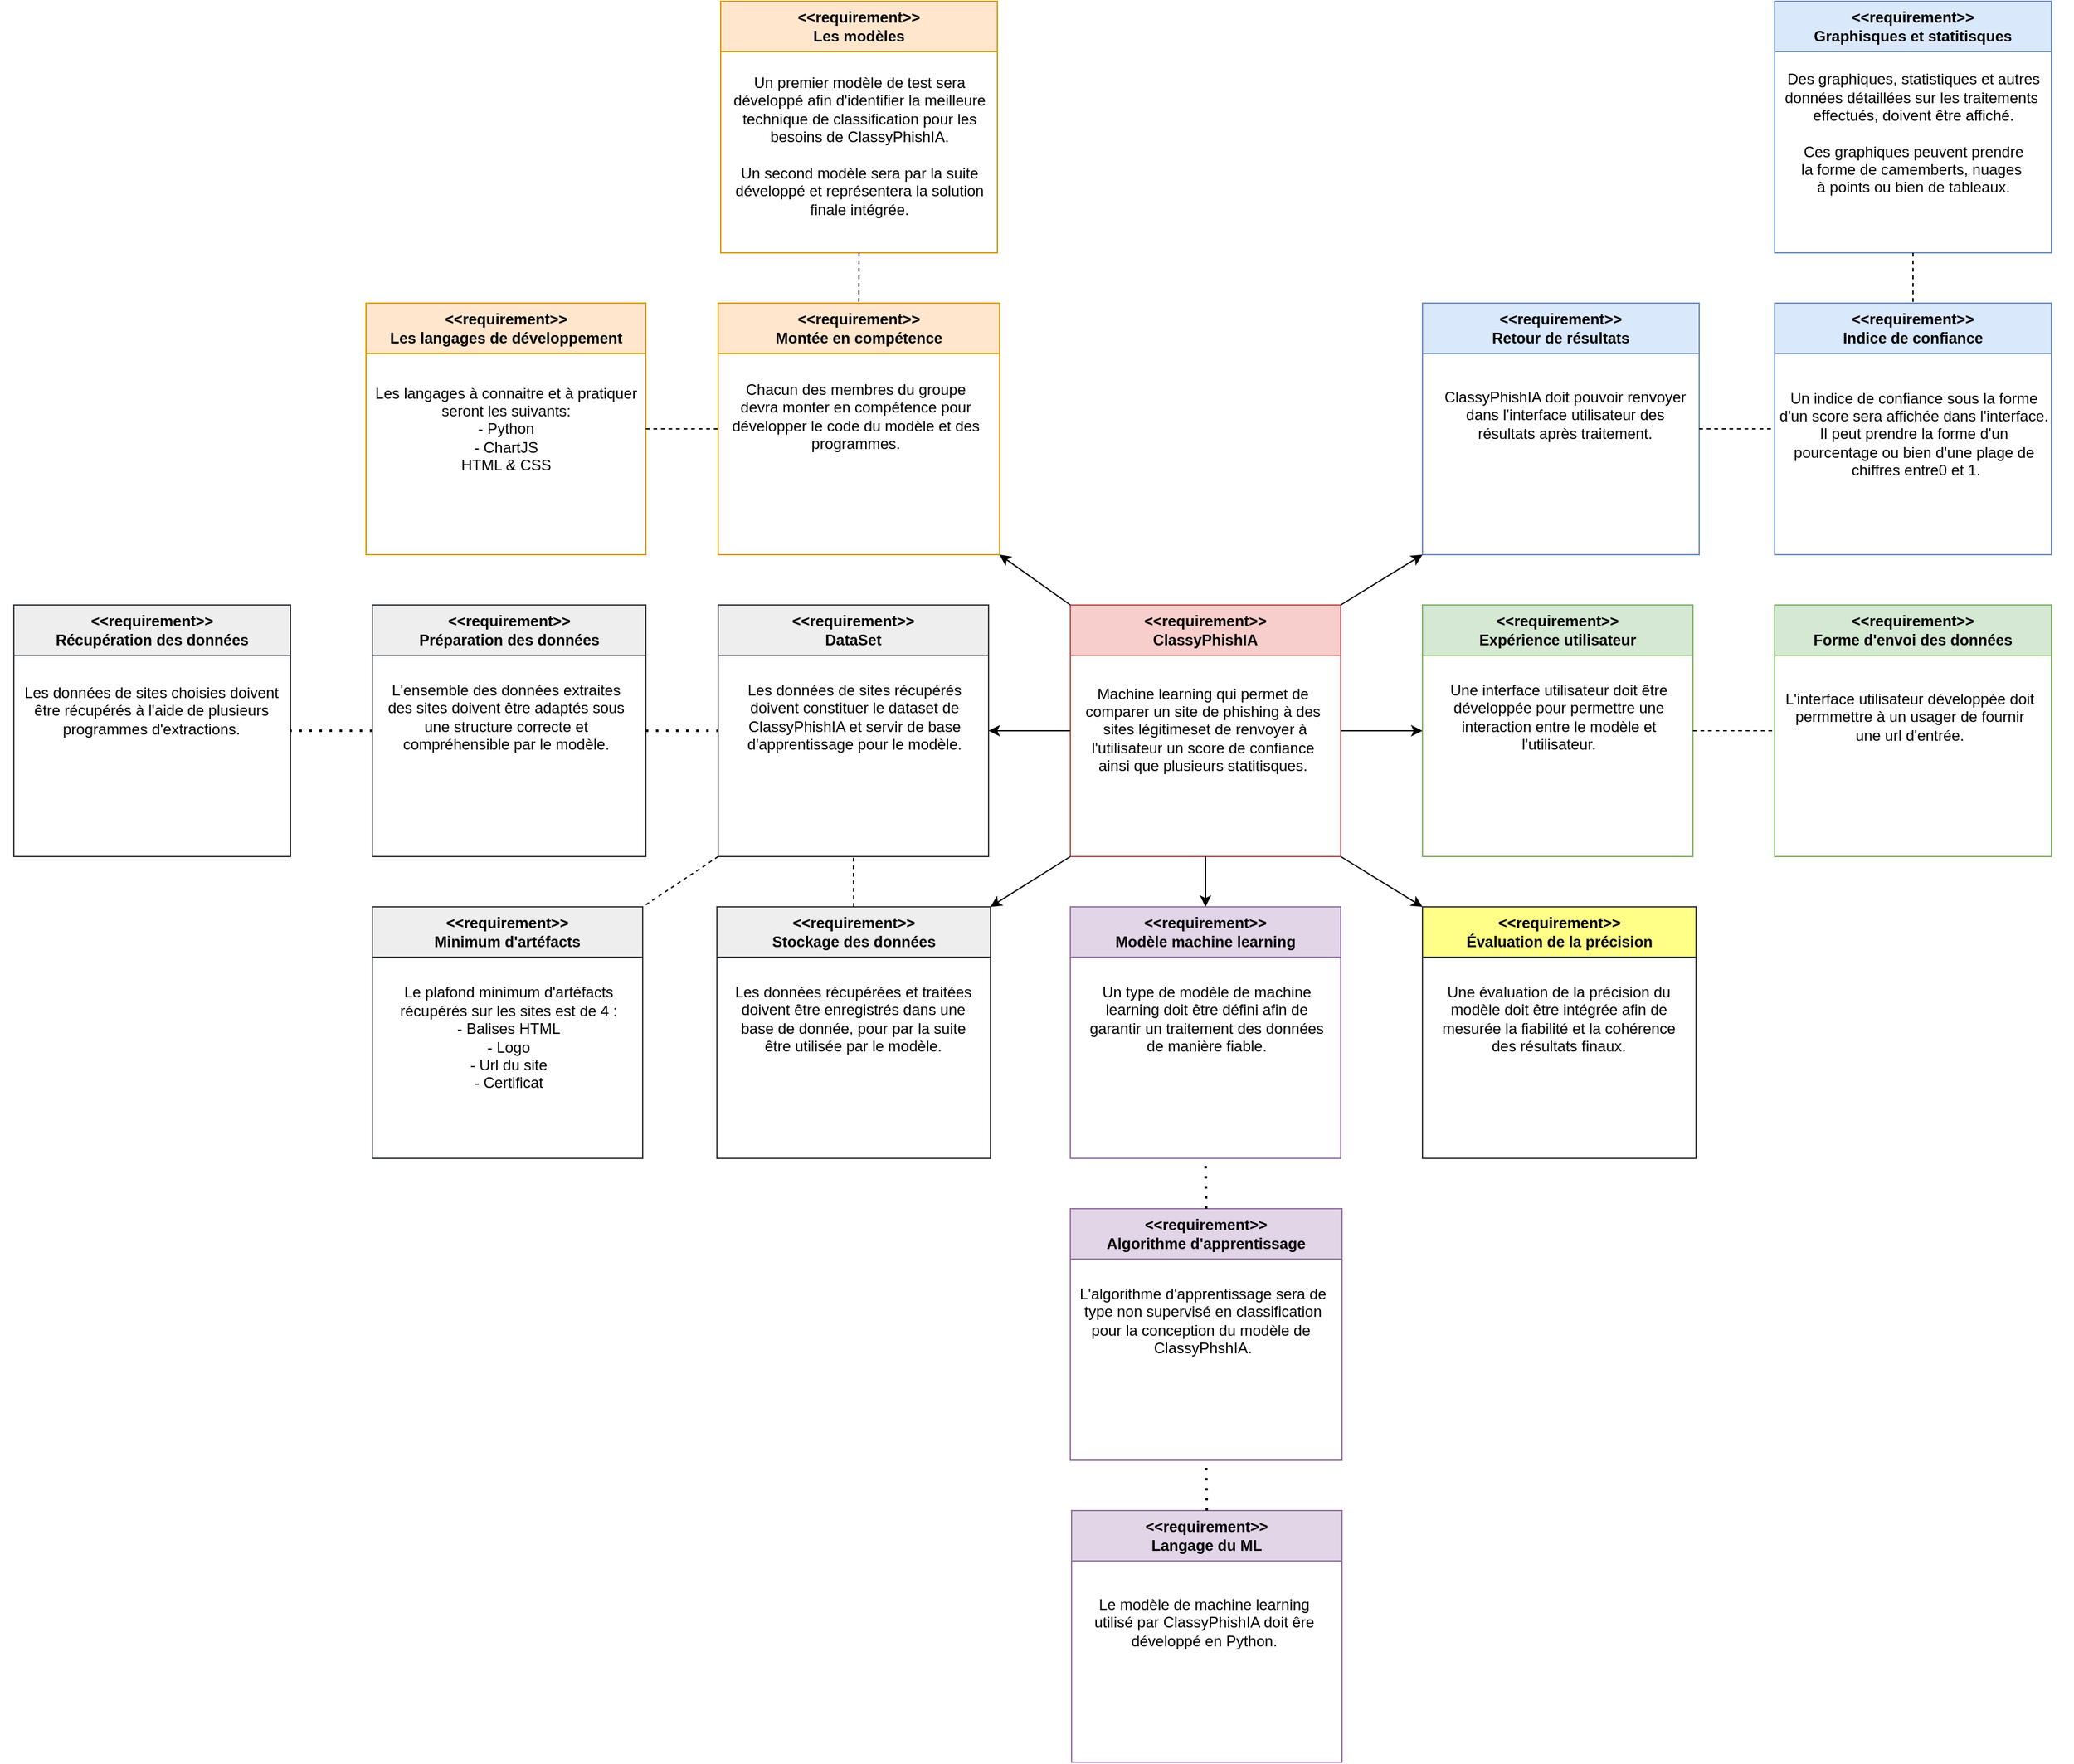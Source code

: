 <mxfile version="24.5.2" type="device">
  <diagram name="Page-1" id="CR-Ju6o2w32Jvxik7PY4">
    <mxGraphModel dx="3218" dy="1891" grid="1" gridSize="10" guides="1" tooltips="1" connect="1" arrows="1" fold="1" page="1" pageScale="1" pageWidth="1169" pageHeight="827" math="0" shadow="0">
      <root>
        <mxCell id="0" />
        <mxCell id="1" parent="0" />
        <mxCell id="ZPvJgHnBLlY34Y61mZZf-1" value="&lt;div&gt;&amp;lt;&amp;lt;requirement&amp;gt;&amp;gt;&lt;/div&gt;&lt;div&gt;ClassyPhishIA&lt;/div&gt;" style="swimlane;whiteSpace=wrap;html=1;startSize=40;fillColor=#f8cecc;strokeColor=#b85450;" vertex="1" parent="1">
          <mxGeometry x="410" y="280" width="215" height="200" as="geometry" />
        </mxCell>
        <mxCell id="ZPvJgHnBLlY34Y61mZZf-2" value="&lt;div&gt;Machine learning qui permet de&lt;/div&gt;&lt;div&gt;comparer un site de phishing à des&lt;/div&gt;&lt;div&gt;&amp;nbsp;sites légitimeset de renvoyer à&lt;/div&gt;&lt;div&gt;l&#39;utilisateur un score de confiance&lt;/div&gt;&lt;div&gt;ainsi que plusieurs statitisques.&lt;br&gt;&lt;/div&gt;" style="text;html=1;align=center;verticalAlign=middle;resizable=0;points=[];autosize=1;strokeColor=none;fillColor=none;" vertex="1" parent="ZPvJgHnBLlY34Y61mZZf-1">
          <mxGeometry x="-5" y="54" width="220" height="90" as="geometry" />
        </mxCell>
        <mxCell id="ZPvJgHnBLlY34Y61mZZf-3" value="&lt;div&gt;&amp;lt;&amp;lt;requirement&amp;gt;&amp;gt;&lt;br&gt;&lt;/div&gt;&lt;div&gt;Modèle machine learning&lt;/div&gt;" style="swimlane;whiteSpace=wrap;html=1;startSize=40;fillColor=#e1d5e7;strokeColor=#9673a6;" vertex="1" parent="1">
          <mxGeometry x="410" y="520" width="215" height="200" as="geometry" />
        </mxCell>
        <mxCell id="ZPvJgHnBLlY34Y61mZZf-4" value="&lt;div&gt;Un type de modèle de machine&lt;/div&gt;&lt;div&gt;learning doit être défini afin de&lt;/div&gt;&lt;div&gt;garantir un traitement des données&lt;/div&gt;&lt;div&gt;de manière fiable.&lt;br&gt;&lt;/div&gt;" style="text;html=1;align=center;verticalAlign=middle;resizable=0;points=[];autosize=1;strokeColor=none;fillColor=none;" vertex="1" parent="ZPvJgHnBLlY34Y61mZZf-3">
          <mxGeometry x="-2.5" y="54" width="220" height="70" as="geometry" />
        </mxCell>
        <mxCell id="ZPvJgHnBLlY34Y61mZZf-5" value="&lt;div&gt;&amp;lt;&amp;lt;requirement&amp;gt;&amp;gt;&lt;/div&gt;&lt;div&gt;Algorithme d&#39;apprentissage&lt;/div&gt;" style="swimlane;whiteSpace=wrap;html=1;startSize=40;fillColor=#e1d5e7;strokeColor=#9673a6;" vertex="1" parent="1">
          <mxGeometry x="410" y="760" width="216" height="200" as="geometry" />
        </mxCell>
        <mxCell id="ZPvJgHnBLlY34Y61mZZf-6" value="&lt;div&gt;L&#39;algorithme d&#39;apprentissage sera de&lt;/div&gt;&lt;div&gt;type non supervisé en classification&lt;/div&gt;&lt;div&gt;pour la conception du modèle de&amp;nbsp;&lt;/div&gt;&lt;div&gt;ClassyPhshIA.&lt;br&gt;&lt;/div&gt;" style="text;html=1;align=center;verticalAlign=middle;resizable=0;points=[];autosize=1;strokeColor=none;fillColor=none;" vertex="1" parent="ZPvJgHnBLlY34Y61mZZf-5">
          <mxGeometry x="-10" y="54" width="230" height="70" as="geometry" />
        </mxCell>
        <mxCell id="ZPvJgHnBLlY34Y61mZZf-7" value="&lt;div&gt;&amp;lt;&amp;lt;requirement&amp;gt;&amp;gt;&lt;/div&gt;&lt;div&gt;Langage du ML&lt;br&gt;&lt;/div&gt;" style="swimlane;whiteSpace=wrap;html=1;startSize=40;fillColor=#e1d5e7;strokeColor=#9673a6;" vertex="1" parent="1">
          <mxGeometry x="411" y="1000" width="215" height="200" as="geometry" />
        </mxCell>
        <mxCell id="ZPvJgHnBLlY34Y61mZZf-8" value="&lt;div&gt;Le modèle de machine learning&lt;/div&gt;&lt;div&gt;utilisé par ClassyPhishIA doit êre&lt;/div&gt;&lt;div&gt;développé en Python.&lt;br&gt;&lt;/div&gt;" style="text;html=1;align=center;verticalAlign=middle;resizable=0;points=[];autosize=1;strokeColor=none;fillColor=none;" vertex="1" parent="ZPvJgHnBLlY34Y61mZZf-7">
          <mxGeometry x="5" y="59" width="200" height="60" as="geometry" />
        </mxCell>
        <mxCell id="ZPvJgHnBLlY34Y61mZZf-9" value="&lt;div&gt;&amp;lt;&amp;lt;requirement&amp;gt;&amp;gt;&lt;br&gt;&lt;/div&gt;&lt;div&gt;Expérience utilisateur&lt;br&gt;&lt;/div&gt;" style="swimlane;whiteSpace=wrap;html=1;startSize=40;fillColor=#d5e8d4;strokeColor=#82b366;" vertex="1" parent="1">
          <mxGeometry x="690" y="280" width="215" height="200" as="geometry" />
        </mxCell>
        <mxCell id="ZPvJgHnBLlY34Y61mZZf-10" value="&lt;div&gt;Une interface utilisateur doit être&lt;/div&gt;&lt;div&gt;développée pour permettre une&lt;/div&gt;&lt;div&gt;interaction entre le modèle et&lt;/div&gt;&lt;div&gt;l&#39;utilisateur.&lt;br&gt;&lt;/div&gt;" style="text;html=1;align=center;verticalAlign=middle;resizable=0;points=[];autosize=1;strokeColor=none;fillColor=none;" vertex="1" parent="ZPvJgHnBLlY34Y61mZZf-9">
          <mxGeometry x="7.5" y="54" width="200" height="70" as="geometry" />
        </mxCell>
        <mxCell id="ZPvJgHnBLlY34Y61mZZf-11" value="&lt;div&gt;&amp;lt;&amp;lt;requirement&amp;gt;&amp;gt;&lt;br&gt;&lt;/div&gt;&lt;div&gt;Forme d&#39;envoi des données&lt;br&gt;&lt;/div&gt;" style="swimlane;whiteSpace=wrap;html=1;startSize=40;fillColor=#d5e8d4;strokeColor=#82b366;" vertex="1" parent="1">
          <mxGeometry x="970" y="280" width="220" height="200" as="geometry" />
        </mxCell>
        <mxCell id="ZPvJgHnBLlY34Y61mZZf-12" value="&lt;div&gt;L&#39;interface utilisateur développée doit &lt;br&gt;&lt;/div&gt;&lt;div&gt;permmettre à un usager de fournir&lt;/div&gt;&lt;div&gt;une url d&#39;entrée.&lt;br&gt;&lt;/div&gt;" style="text;html=1;align=center;verticalAlign=middle;resizable=0;points=[];autosize=1;strokeColor=none;fillColor=none;" vertex="1" parent="ZPvJgHnBLlY34Y61mZZf-11">
          <mxGeometry x="-8" y="59" width="230" height="60" as="geometry" />
        </mxCell>
        <mxCell id="ZPvJgHnBLlY34Y61mZZf-13" value="&lt;div&gt;&amp;lt;&amp;lt;requirement&amp;gt;&amp;gt;&lt;/div&gt;&lt;div&gt;Retour de résultats&lt;br&gt;&lt;/div&gt;" style="swimlane;whiteSpace=wrap;html=1;startSize=40;fillColor=#dae8fc;strokeColor=#6c8ebf;" vertex="1" parent="1">
          <mxGeometry x="690" y="40" width="220" height="200" as="geometry" />
        </mxCell>
        <mxCell id="ZPvJgHnBLlY34Y61mZZf-14" value="&lt;div&gt;ClassyPhishIA doit pouvoir renvoyer&lt;/div&gt;&lt;div&gt;dans l&#39;interface utilisateur des&lt;/div&gt;&lt;div&gt;résultats après traitement.&lt;br&gt;&lt;/div&gt;" style="text;html=1;align=center;verticalAlign=middle;resizable=0;points=[];autosize=1;strokeColor=none;fillColor=none;" vertex="1" parent="ZPvJgHnBLlY34Y61mZZf-13">
          <mxGeometry x="2.5" y="59" width="220" height="60" as="geometry" />
        </mxCell>
        <mxCell id="ZPvJgHnBLlY34Y61mZZf-15" value="&lt;div&gt;&amp;lt;&amp;lt;requirement&amp;gt;&amp;gt;&lt;/div&gt;&lt;div&gt;Indice de confiance&lt;br&gt;&lt;/div&gt;" style="swimlane;whiteSpace=wrap;html=1;startSize=40;fillColor=#dae8fc;strokeColor=#6c8ebf;" vertex="1" parent="1">
          <mxGeometry x="970" y="40" width="220" height="200" as="geometry" />
        </mxCell>
        <mxCell id="ZPvJgHnBLlY34Y61mZZf-16" value="&lt;div&gt;Un indice de confiance sous la forme&amp;nbsp;&lt;/div&gt;&lt;div&gt;d&#39;un score sera affichée dans l&#39;interface.&amp;nbsp;&lt;/div&gt;&lt;div&gt;Il peut prendre la forme d&#39;un&amp;nbsp;&lt;/div&gt;&lt;div&gt;pourcentage ou bien d&#39;une plage de&amp;nbsp;&lt;/div&gt;&lt;div&gt;chiffres entre0 et 1.&lt;br&gt;&lt;/div&gt;" style="text;html=1;align=center;verticalAlign=middle;resizable=0;points=[];autosize=1;strokeColor=none;fillColor=none;" vertex="1" parent="ZPvJgHnBLlY34Y61mZZf-15">
          <mxGeometry x="-13" y="59" width="250" height="90" as="geometry" />
        </mxCell>
        <mxCell id="ZPvJgHnBLlY34Y61mZZf-17" value="&lt;div&gt;&amp;lt;&amp;lt;requirement&amp;gt;&amp;gt;&lt;/div&gt;&lt;div&gt;Graphisques et statitisques&lt;br&gt;&lt;/div&gt;" style="swimlane;whiteSpace=wrap;html=1;startSize=40;fillColor=#dae8fc;strokeColor=#6c8ebf;" vertex="1" parent="1">
          <mxGeometry x="970" y="-200" width="220" height="200" as="geometry" />
        </mxCell>
        <mxCell id="ZPvJgHnBLlY34Y61mZZf-18" value="&lt;div&gt;Des graphiques, statistiques et autres&lt;/div&gt;&lt;div&gt;données détaillées sur les traitements&amp;nbsp;&lt;/div&gt;&lt;div&gt;effectués, doivent être affiché.&lt;/div&gt;&lt;div&gt;&lt;br&gt;&lt;/div&gt;&lt;div&gt;Ces graphiques peuvent prendre&lt;/div&gt;&lt;div&gt;la forme de camemberts, nuages&amp;nbsp;&lt;/div&gt;&lt;div&gt;à points ou bien de tableaux.&lt;br&gt;&lt;/div&gt;" style="text;html=1;align=center;verticalAlign=middle;resizable=0;points=[];autosize=1;strokeColor=none;fillColor=none;" vertex="1" parent="ZPvJgHnBLlY34Y61mZZf-17">
          <mxGeometry x="-10" y="50" width="240" height="110" as="geometry" />
        </mxCell>
        <mxCell id="ZPvJgHnBLlY34Y61mZZf-19" value="&lt;div&gt;&amp;lt;&amp;lt;requirement&amp;gt;&amp;gt;&lt;/div&gt;&lt;div&gt;DataSet&lt;br&gt;&lt;/div&gt;" style="swimlane;whiteSpace=wrap;html=1;startSize=40;fillColor=#eeeeee;strokeColor=#36393d;" vertex="1" parent="1">
          <mxGeometry x="130" y="280" width="215" height="200" as="geometry" />
        </mxCell>
        <mxCell id="ZPvJgHnBLlY34Y61mZZf-20" value="&lt;div&gt;Les données de sites récupérés&lt;/div&gt;&lt;div&gt;doivent constituer le dataset de&lt;/div&gt;&lt;div&gt;ClassyPhishIA et servir de base&lt;/div&gt;&lt;div&gt;d&#39;apprentissage pour le modèle.&lt;br&gt;&lt;/div&gt;" style="text;html=1;align=center;verticalAlign=middle;resizable=0;points=[];autosize=1;strokeColor=none;fillColor=none;" vertex="1" parent="ZPvJgHnBLlY34Y61mZZf-19">
          <mxGeometry x="7.5" y="54" width="200" height="70" as="geometry" />
        </mxCell>
        <mxCell id="ZPvJgHnBLlY34Y61mZZf-21" value="&lt;div&gt;&amp;lt;&amp;lt;requirement&amp;gt;&amp;gt;&lt;/div&gt;&lt;div&gt;Montée en compétence&lt;br&gt;&lt;/div&gt;" style="swimlane;whiteSpace=wrap;html=1;startSize=40;fillColor=#ffe6cc;strokeColor=#d79b00;" vertex="1" parent="1">
          <mxGeometry x="130" y="40" width="223.75" height="200" as="geometry" />
        </mxCell>
        <mxCell id="ZPvJgHnBLlY34Y61mZZf-22" value="&lt;div align=&quot;center&quot;&gt;Chacun des membres du groupe&lt;/div&gt;&lt;div align=&quot;center&quot;&gt;devra monter en compétence pour&lt;/div&gt;&lt;div align=&quot;center&quot;&gt;développer le code du modèle et des&lt;/div&gt;&lt;div align=&quot;center&quot;&gt;programmes.&lt;br&gt;&lt;/div&gt;" style="text;html=1;align=center;verticalAlign=middle;resizable=0;points=[];autosize=1;strokeColor=none;fillColor=none;" vertex="1" parent="ZPvJgHnBLlY34Y61mZZf-21">
          <mxGeometry x="-6.25" y="55" width="230" height="70" as="geometry" />
        </mxCell>
        <mxCell id="ZPvJgHnBLlY34Y61mZZf-23" value="&lt;div&gt;&amp;lt;&amp;lt;requirement&amp;gt;&amp;gt;&lt;/div&gt;&lt;div&gt;Les langages de développement&lt;br&gt;&lt;/div&gt;" style="swimlane;whiteSpace=wrap;html=1;startSize=40;fillColor=#ffe6cc;strokeColor=#d79b00;" vertex="1" parent="1">
          <mxGeometry x="-150" y="40" width="222.5" height="200" as="geometry" />
        </mxCell>
        <mxCell id="ZPvJgHnBLlY34Y61mZZf-24" value="&lt;div&gt;Les langages à connaitre et à pratiquer&lt;/div&gt;&lt;div&gt;seront les suivants:&lt;/div&gt;&lt;div&gt;- Python&lt;/div&gt;&lt;div&gt;- ChartJS&lt;/div&gt;&lt;div&gt;HTML &amp;amp; CSS&lt;br&gt;&lt;/div&gt;" style="text;html=1;align=center;verticalAlign=middle;resizable=0;points=[];autosize=1;strokeColor=none;fillColor=none;" vertex="1" parent="ZPvJgHnBLlY34Y61mZZf-23">
          <mxGeometry x="-8.75" y="55" width="240" height="90" as="geometry" />
        </mxCell>
        <mxCell id="ZPvJgHnBLlY34Y61mZZf-25" value="&lt;div&gt;&amp;lt;&amp;lt;requirement&amp;gt;&amp;gt;&lt;/div&gt;&lt;div&gt;Les modèles&lt;br&gt;&lt;/div&gt;" style="swimlane;whiteSpace=wrap;html=1;startSize=40;fillColor=#ffe6cc;strokeColor=#d79b00;" vertex="1" parent="1">
          <mxGeometry x="132" y="-200" width="220" height="200" as="geometry" />
        </mxCell>
        <mxCell id="ZPvJgHnBLlY34Y61mZZf-26" value="&lt;div&gt;Un premier modèle de test sera&lt;/div&gt;&lt;div&gt;développé afin d&#39;identifier la meilleure&lt;/div&gt;&lt;div&gt;technique de classification pour les&lt;/div&gt;&lt;div&gt;besoins de ClassyPhishIA.&lt;/div&gt;&lt;div&gt;&lt;br&gt;&lt;/div&gt;&lt;div&gt;Un second modèle sera par la suite&lt;/div&gt;&lt;div&gt;développé et représentera la solution&lt;/div&gt;&lt;div&gt;finale intégrée. &lt;br&gt;&lt;/div&gt;" style="text;html=1;align=center;verticalAlign=middle;resizable=0;points=[];autosize=1;strokeColor=none;fillColor=none;" vertex="1" parent="ZPvJgHnBLlY34Y61mZZf-25">
          <mxGeometry x="-5" y="50" width="230" height="130" as="geometry" />
        </mxCell>
        <mxCell id="ZPvJgHnBLlY34Y61mZZf-29" value="&lt;div&gt;&amp;lt;&amp;lt;requirement&amp;gt;&amp;gt;&lt;/div&gt;&lt;div&gt;Stockage des données&lt;br&gt;&lt;/div&gt;" style="swimlane;whiteSpace=wrap;html=1;startSize=40;fillColor=#eeeeee;strokeColor=#36393d;" vertex="1" parent="1">
          <mxGeometry x="129" y="520" width="217.5" height="200" as="geometry" />
        </mxCell>
        <mxCell id="ZPvJgHnBLlY34Y61mZZf-30" value="&lt;div&gt;Les données récupérées et traitées&lt;/div&gt;&lt;div&gt;doivent être enregistrés dans une&lt;/div&gt;&lt;div&gt;base de donnée, pour par la suite&lt;/div&gt;&lt;div&gt;être utilisée par le modèle.&lt;br&gt;&lt;/div&gt;" style="text;html=1;align=center;verticalAlign=middle;resizable=0;points=[];autosize=1;strokeColor=none;fillColor=none;" vertex="1" parent="ZPvJgHnBLlY34Y61mZZf-29">
          <mxGeometry x="-2.5" y="54" width="220" height="70" as="geometry" />
        </mxCell>
        <mxCell id="ZPvJgHnBLlY34Y61mZZf-33" value="&lt;div&gt;&amp;lt;&amp;lt;requirement&amp;gt;&amp;gt;&lt;/div&gt;&lt;div&gt;Préparation des données&lt;br&gt;&lt;/div&gt;" style="swimlane;whiteSpace=wrap;html=1;startSize=40;fillColor=#eeeeee;strokeColor=#36393d;" vertex="1" parent="1">
          <mxGeometry x="-145" y="280" width="217.5" height="200" as="geometry" />
        </mxCell>
        <mxCell id="ZPvJgHnBLlY34Y61mZZf-34" value="&lt;div&gt;L&#39;ensemble des données extraites&lt;/div&gt;&lt;div&gt;des sites doivent être adaptés sous&lt;/div&gt;&lt;div&gt;une structure correcte et&lt;/div&gt;&lt;div&gt;compréhensible par le modèle.&lt;br&gt;&lt;/div&gt;" style="text;html=1;align=center;verticalAlign=middle;resizable=0;points=[];autosize=1;strokeColor=none;fillColor=none;" vertex="1" parent="ZPvJgHnBLlY34Y61mZZf-33">
          <mxGeometry x="-4.5" y="54" width="220" height="70" as="geometry" />
        </mxCell>
        <mxCell id="ZPvJgHnBLlY34Y61mZZf-35" value="&lt;div&gt;&amp;lt;&amp;lt;requirement&amp;gt;&amp;gt;&lt;/div&gt;&lt;div&gt;Récupération des données&lt;br&gt;&lt;/div&gt;" style="swimlane;whiteSpace=wrap;html=1;startSize=40;fillColor=#eeeeee;strokeColor=#36393d;" vertex="1" parent="1">
          <mxGeometry x="-430" y="280" width="220" height="200" as="geometry" />
        </mxCell>
        <mxCell id="ZPvJgHnBLlY34Y61mZZf-37" value="&lt;div&gt;&amp;lt;&amp;lt;requirement&amp;gt;&amp;gt;&lt;/div&gt;&lt;div&gt;Minimum d&#39;artéfacts&lt;br&gt;&lt;/div&gt;" style="swimlane;whiteSpace=wrap;html=1;startSize=40;fillColor=#eeeeee;strokeColor=#36393d;" vertex="1" parent="1">
          <mxGeometry x="-145" y="520" width="215" height="200" as="geometry" />
        </mxCell>
        <mxCell id="ZPvJgHnBLlY34Y61mZZf-38" value="&lt;div&gt;Le plafond minimum d&#39;artéfacts&lt;/div&gt;&lt;div&gt;récupérés sur les sites est de 4 :&lt;/div&gt;&lt;div align=&quot;center&quot;&gt;- Balises HTML&lt;/div&gt;&lt;div align=&quot;center&quot;&gt;- Logo &lt;br&gt;&lt;/div&gt;&lt;div align=&quot;center&quot;&gt;- Url du site&lt;/div&gt;&lt;div align=&quot;center&quot;&gt;- Certificat&lt;br&gt;&lt;/div&gt;" style="text;html=1;align=center;verticalAlign=middle;resizable=0;points=[];autosize=1;strokeColor=none;fillColor=none;" vertex="1" parent="ZPvJgHnBLlY34Y61mZZf-37">
          <mxGeometry x="7.5" y="54" width="200" height="100" as="geometry" />
        </mxCell>
        <mxCell id="ZPvJgHnBLlY34Y61mZZf-39" value="&lt;div&gt;&amp;lt;&amp;lt;requirement&amp;gt;&amp;gt;&lt;/div&gt;&lt;div&gt;Évaluation de la précision&lt;br&gt;&lt;/div&gt;" style="swimlane;whiteSpace=wrap;html=1;startSize=40;fillColor=#ffff88;strokeColor=#36393d;" vertex="1" parent="1">
          <mxGeometry x="690" y="520" width="217.5" height="200" as="geometry" />
        </mxCell>
        <mxCell id="ZPvJgHnBLlY34Y61mZZf-40" value="&lt;div&gt;Une évaluation de la précision du&lt;/div&gt;&lt;div&gt;modèle doit être intégrée afin de&lt;/div&gt;&lt;div&gt;mesurée la fiabilité et la cohérence&lt;/div&gt;&lt;div&gt;des résultats finaux.&lt;br&gt;&lt;/div&gt;" style="text;html=1;align=center;verticalAlign=middle;resizable=0;points=[];autosize=1;strokeColor=none;fillColor=none;" vertex="1" parent="ZPvJgHnBLlY34Y61mZZf-39">
          <mxGeometry x="-2.5" y="54" width="220" height="70" as="geometry" />
        </mxCell>
        <mxCell id="ZPvJgHnBLlY34Y61mZZf-41" value="" style="endArrow=classic;html=1;rounded=0;exitX=1;exitY=1;exitDx=0;exitDy=0;entryX=0;entryY=0;entryDx=0;entryDy=0;" edge="1" parent="1" source="ZPvJgHnBLlY34Y61mZZf-1" target="ZPvJgHnBLlY34Y61mZZf-39">
          <mxGeometry width="50" height="50" relative="1" as="geometry">
            <mxPoint x="510" y="620" as="sourcePoint" />
            <mxPoint x="830" y="790" as="targetPoint" />
          </mxGeometry>
        </mxCell>
        <mxCell id="ZPvJgHnBLlY34Y61mZZf-42" value="" style="endArrow=none;dashed=1;html=1;dashPattern=1 3;strokeWidth=2;rounded=0;entryX=0.5;entryY=1;entryDx=0;entryDy=0;exitX=0.5;exitY=0;exitDx=0;exitDy=0;" edge="1" parent="1" source="ZPvJgHnBLlY34Y61mZZf-5" target="ZPvJgHnBLlY34Y61mZZf-3">
          <mxGeometry width="50" height="50" relative="1" as="geometry">
            <mxPoint x="950" y="920" as="sourcePoint" />
            <mxPoint x="1000" y="870" as="targetPoint" />
          </mxGeometry>
        </mxCell>
        <mxCell id="ZPvJgHnBLlY34Y61mZZf-43" value="" style="endArrow=classic;html=1;rounded=0;exitX=0;exitY=1;exitDx=0;exitDy=0;entryX=1;entryY=0;entryDx=0;entryDy=0;" edge="1" parent="1" source="ZPvJgHnBLlY34Y61mZZf-1" target="ZPvJgHnBLlY34Y61mZZf-29">
          <mxGeometry width="50" height="50" relative="1" as="geometry">
            <mxPoint x="450" y="490" as="sourcePoint" />
            <mxPoint x="515" y="530" as="targetPoint" />
          </mxGeometry>
        </mxCell>
        <mxCell id="ZPvJgHnBLlY34Y61mZZf-44" value="" style="endArrow=classic;html=1;rounded=0;exitX=0.5;exitY=1;exitDx=0;exitDy=0;entryX=0.5;entryY=0;entryDx=0;entryDy=0;" edge="1" parent="1" source="ZPvJgHnBLlY34Y61mZZf-1" target="ZPvJgHnBLlY34Y61mZZf-3">
          <mxGeometry width="50" height="50" relative="1" as="geometry">
            <mxPoint x="532" y="490" as="sourcePoint" />
            <mxPoint x="470" y="530" as="targetPoint" />
          </mxGeometry>
        </mxCell>
        <mxCell id="ZPvJgHnBLlY34Y61mZZf-45" value="" style="endArrow=classic;html=1;rounded=0;entryX=0;entryY=0.5;entryDx=0;entryDy=0;exitX=1;exitY=0.5;exitDx=0;exitDy=0;" edge="1" parent="1" source="ZPvJgHnBLlY34Y61mZZf-1" target="ZPvJgHnBLlY34Y61mZZf-9">
          <mxGeometry width="50" height="50" relative="1" as="geometry">
            <mxPoint x="630" y="380" as="sourcePoint" />
            <mxPoint x="528" y="530" as="targetPoint" />
          </mxGeometry>
        </mxCell>
        <mxCell id="ZPvJgHnBLlY34Y61mZZf-46" value="" style="endArrow=classic;html=1;rounded=0;entryX=1;entryY=0.5;entryDx=0;entryDy=0;" edge="1" parent="1" target="ZPvJgHnBLlY34Y61mZZf-19">
          <mxGeometry width="50" height="50" relative="1" as="geometry">
            <mxPoint x="410" y="380" as="sourcePoint" />
            <mxPoint x="340" y="450" as="targetPoint" />
          </mxGeometry>
        </mxCell>
        <mxCell id="ZPvJgHnBLlY34Y61mZZf-47" value="" style="endArrow=classic;html=1;rounded=0;entryX=1;entryY=1;entryDx=0;entryDy=0;exitX=0;exitY=0;exitDx=0;exitDy=0;" edge="1" parent="1" source="ZPvJgHnBLlY34Y61mZZf-1" target="ZPvJgHnBLlY34Y61mZZf-21">
          <mxGeometry width="50" height="50" relative="1" as="geometry">
            <mxPoint x="465" y="210" as="sourcePoint" />
            <mxPoint x="400" y="210" as="targetPoint" />
          </mxGeometry>
        </mxCell>
        <mxCell id="ZPvJgHnBLlY34Y61mZZf-48" value="" style="endArrow=classic;html=1;rounded=0;entryX=0;entryY=1;entryDx=0;entryDy=0;exitX=1;exitY=0;exitDx=0;exitDy=0;" edge="1" parent="1" source="ZPvJgHnBLlY34Y61mZZf-1" target="ZPvJgHnBLlY34Y61mZZf-13">
          <mxGeometry width="50" height="50" relative="1" as="geometry">
            <mxPoint x="580" y="220" as="sourcePoint" />
            <mxPoint x="520" y="180" as="targetPoint" />
          </mxGeometry>
        </mxCell>
        <mxCell id="ZPvJgHnBLlY34Y61mZZf-50" value="" style="endArrow=none;dashed=1;html=1;rounded=0;entryX=0;entryY=0.5;entryDx=0;entryDy=0;exitX=1;exitY=0.5;exitDx=0;exitDy=0;" edge="1" parent="1" source="ZPvJgHnBLlY34Y61mZZf-23" target="ZPvJgHnBLlY34Y61mZZf-21">
          <mxGeometry width="50" height="50" relative="1" as="geometry">
            <mxPoint x="60" y="220" as="sourcePoint" />
            <mxPoint x="110" y="170" as="targetPoint" />
          </mxGeometry>
        </mxCell>
        <mxCell id="ZPvJgHnBLlY34Y61mZZf-51" value="" style="endArrow=none;dashed=1;html=1;rounded=0;exitX=0.5;exitY=1;exitDx=0;exitDy=0;entryX=0.5;entryY=0;entryDx=0;entryDy=0;" edge="1" parent="1" source="ZPvJgHnBLlY34Y61mZZf-25" target="ZPvJgHnBLlY34Y61mZZf-21">
          <mxGeometry width="50" height="50" relative="1" as="geometry">
            <mxPoint x="490" y="-10" as="sourcePoint" />
            <mxPoint x="540" y="-60" as="targetPoint" />
          </mxGeometry>
        </mxCell>
        <mxCell id="ZPvJgHnBLlY34Y61mZZf-52" value="" style="endArrow=none;dashed=1;html=1;rounded=0;exitX=1;exitY=0.5;exitDx=0;exitDy=0;entryX=0;entryY=0.5;entryDx=0;entryDy=0;" edge="1" parent="1" source="ZPvJgHnBLlY34Y61mZZf-13" target="ZPvJgHnBLlY34Y61mZZf-15">
          <mxGeometry width="50" height="50" relative="1" as="geometry">
            <mxPoint x="840" y="-50" as="sourcePoint" />
            <mxPoint x="890" y="-100" as="targetPoint" />
          </mxGeometry>
        </mxCell>
        <mxCell id="ZPvJgHnBLlY34Y61mZZf-53" value="" style="endArrow=none;dashed=1;html=1;rounded=0;exitX=0.5;exitY=1;exitDx=0;exitDy=0;entryX=0.5;entryY=0;entryDx=0;entryDy=0;" edge="1" parent="1" source="ZPvJgHnBLlY34Y61mZZf-17" target="ZPvJgHnBLlY34Y61mZZf-15">
          <mxGeometry width="50" height="50" relative="1" as="geometry">
            <mxPoint x="1240" y="10" as="sourcePoint" />
            <mxPoint x="1295" y="10" as="targetPoint" />
          </mxGeometry>
        </mxCell>
        <mxCell id="ZPvJgHnBLlY34Y61mZZf-54" value="" style="endArrow=none;dashed=1;html=1;rounded=0;exitX=1;exitY=0.5;exitDx=0;exitDy=0;entryX=0;entryY=0.5;entryDx=0;entryDy=0;" edge="1" parent="1" source="ZPvJgHnBLlY34Y61mZZf-9" target="ZPvJgHnBLlY34Y61mZZf-11">
          <mxGeometry width="50" height="50" relative="1" as="geometry">
            <mxPoint x="925" y="400" as="sourcePoint" />
            <mxPoint x="940" y="350" as="targetPoint" />
          </mxGeometry>
        </mxCell>
        <mxCell id="ZPvJgHnBLlY34Y61mZZf-55" value="" style="endArrow=none;dashed=1;html=1;dashPattern=1 3;strokeWidth=2;rounded=0;entryX=0.5;entryY=1;entryDx=0;entryDy=0;exitX=0.5;exitY=0;exitDx=0;exitDy=0;" edge="1" parent="1" source="ZPvJgHnBLlY34Y61mZZf-7" target="ZPvJgHnBLlY34Y61mZZf-5">
          <mxGeometry width="50" height="50" relative="1" as="geometry">
            <mxPoint x="993.5" y="1150" as="sourcePoint" />
            <mxPoint x="601.5" y="980" as="targetPoint" />
          </mxGeometry>
        </mxCell>
        <mxCell id="ZPvJgHnBLlY34Y61mZZf-56" value="" style="endArrow=none;dashed=1;html=1;rounded=0;entryX=1;entryY=0;entryDx=0;entryDy=0;exitX=0;exitY=1;exitDx=0;exitDy=0;" edge="1" parent="1" source="ZPvJgHnBLlY34Y61mZZf-19" target="ZPvJgHnBLlY34Y61mZZf-37">
          <mxGeometry width="50" height="50" relative="1" as="geometry">
            <mxPoint x="-10" y="870" as="sourcePoint" />
            <mxPoint x="40" y="820" as="targetPoint" />
          </mxGeometry>
        </mxCell>
        <mxCell id="ZPvJgHnBLlY34Y61mZZf-57" value="" style="endArrow=none;dashed=1;html=1;dashPattern=1 3;strokeWidth=2;rounded=0;entryX=0;entryY=0.5;entryDx=0;entryDy=0;exitX=1;exitY=0.5;exitDx=0;exitDy=0;" edge="1" parent="1" source="ZPvJgHnBLlY34Y61mZZf-33" target="ZPvJgHnBLlY34Y61mZZf-19">
          <mxGeometry width="50" height="50" relative="1" as="geometry">
            <mxPoint x="100" y="380" as="sourcePoint" />
            <mxPoint x="130" y="460" as="targetPoint" />
          </mxGeometry>
        </mxCell>
        <mxCell id="ZPvJgHnBLlY34Y61mZZf-58" value="" style="endArrow=none;dashed=1;html=1;dashPattern=1 3;strokeWidth=2;rounded=0;entryX=1;entryY=0.5;entryDx=0;entryDy=0;exitX=0;exitY=0.5;exitDx=0;exitDy=0;" edge="1" parent="1" source="ZPvJgHnBLlY34Y61mZZf-33" target="ZPvJgHnBLlY34Y61mZZf-35">
          <mxGeometry width="50" height="50" relative="1" as="geometry">
            <mxPoint x="-170" y="400" as="sourcePoint" />
            <mxPoint x="-193" y="540" as="targetPoint" />
          </mxGeometry>
        </mxCell>
        <mxCell id="ZPvJgHnBLlY34Y61mZZf-36" value="&lt;div&gt;Les données de sites choisies doivent&lt;/div&gt;&lt;div&gt;être récupérés à l&#39;aide de plusieurs&lt;/div&gt;&lt;div&gt;programmes d&#39;extractions.&lt;br&gt;&lt;/div&gt;" style="text;html=1;align=center;verticalAlign=middle;resizable=0;points=[];autosize=1;strokeColor=none;fillColor=none;" vertex="1" parent="1">
          <mxGeometry x="-441" y="334" width="240" height="60" as="geometry" />
        </mxCell>
        <mxCell id="ZPvJgHnBLlY34Y61mZZf-59" value="" style="endArrow=none;dashed=1;html=1;rounded=0;entryX=0.5;entryY=1;entryDx=0;entryDy=0;exitX=0.5;exitY=0;exitDx=0;exitDy=0;" edge="1" parent="1" source="ZPvJgHnBLlY34Y61mZZf-29" target="ZPvJgHnBLlY34Y61mZZf-19">
          <mxGeometry width="50" height="50" relative="1" as="geometry">
            <mxPoint x="190" y="560" as="sourcePoint" />
            <mxPoint x="240" y="510" as="targetPoint" />
          </mxGeometry>
        </mxCell>
      </root>
    </mxGraphModel>
  </diagram>
</mxfile>
